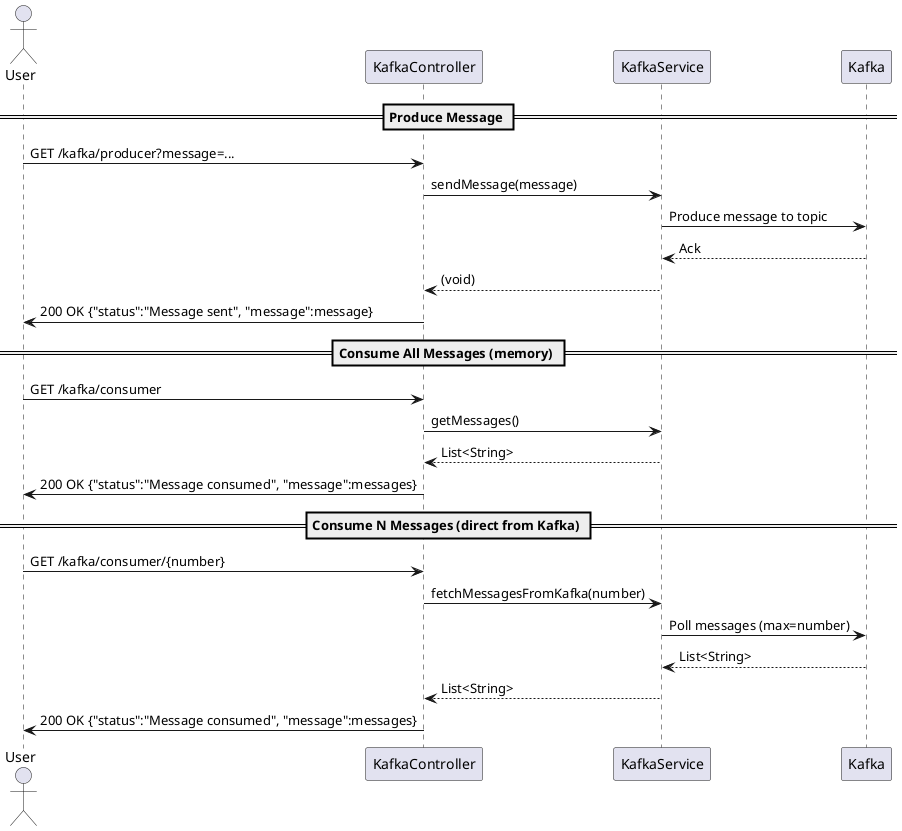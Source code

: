 @startuml
actor User
participant "KafkaController" as Controller
participant "KafkaService" as Service
participant "Kafka" as KafkaBroker

== Produce Message ==
User -> Controller: GET /kafka/producer?message=...
Controller -> Service: sendMessage(message)
Service -> KafkaBroker: Produce message to topic
KafkaBroker --> Service: Ack
Service --> Controller: (void)
Controller -> User: 200 OK {"status":"Message sent", "message":message}

== Consume All Messages (memory) ==
User -> Controller: GET /kafka/consumer
Controller -> Service: getMessages()
Service --> Controller: List<String>
Controller -> User: 200 OK {"status":"Message consumed", "message":messages}

== Consume N Messages (direct from Kafka) ==
User -> Controller: GET /kafka/consumer/{number}
Controller -> Service: fetchMessagesFromKafka(number)
Service -> KafkaBroker: Poll messages (max=number)
KafkaBroker --> Service: List<String>
Service --> Controller: List<String>
Controller -> User: 200 OK {"status":"Message consumed", "message":messages}
@enduml